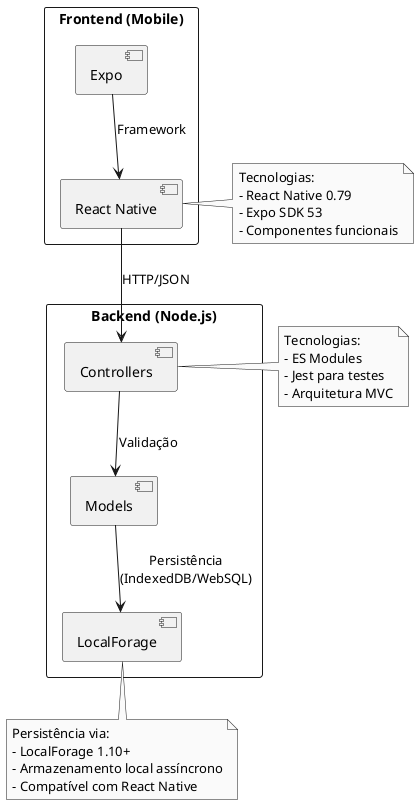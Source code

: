 @startuml arquitetural
skinparam monochrome true
skinparam nodesep 50
skinparam ranksep 50

rectangle "Frontend (Mobile)" {
  [React Native] as react
  [Expo] as expo
}

rectangle "Backend (Node.js)" {
  [Controllers] as controllers
  [Models] as models
  [LocalForage] as storage
}

react --> controllers : HTTP/JSON
expo --> react : Framework

controllers --> models : Validação
models --> storage : Persistência\n(IndexedDB/WebSQL)

note right of react
  Tecnologias:
  - React Native 0.79
  - Expo SDK 53
  - Componentes funcionais
end note

note left of controllers
  Tecnologias:
  - ES Modules
  - Jest para testes
  - Arquitetura MVC
end note

note bottom of storage
  Persistência via:
  - LocalForage 1.10+
  - Armazenamento local assíncrono
  - Compatível com React Native
end note
@enduml